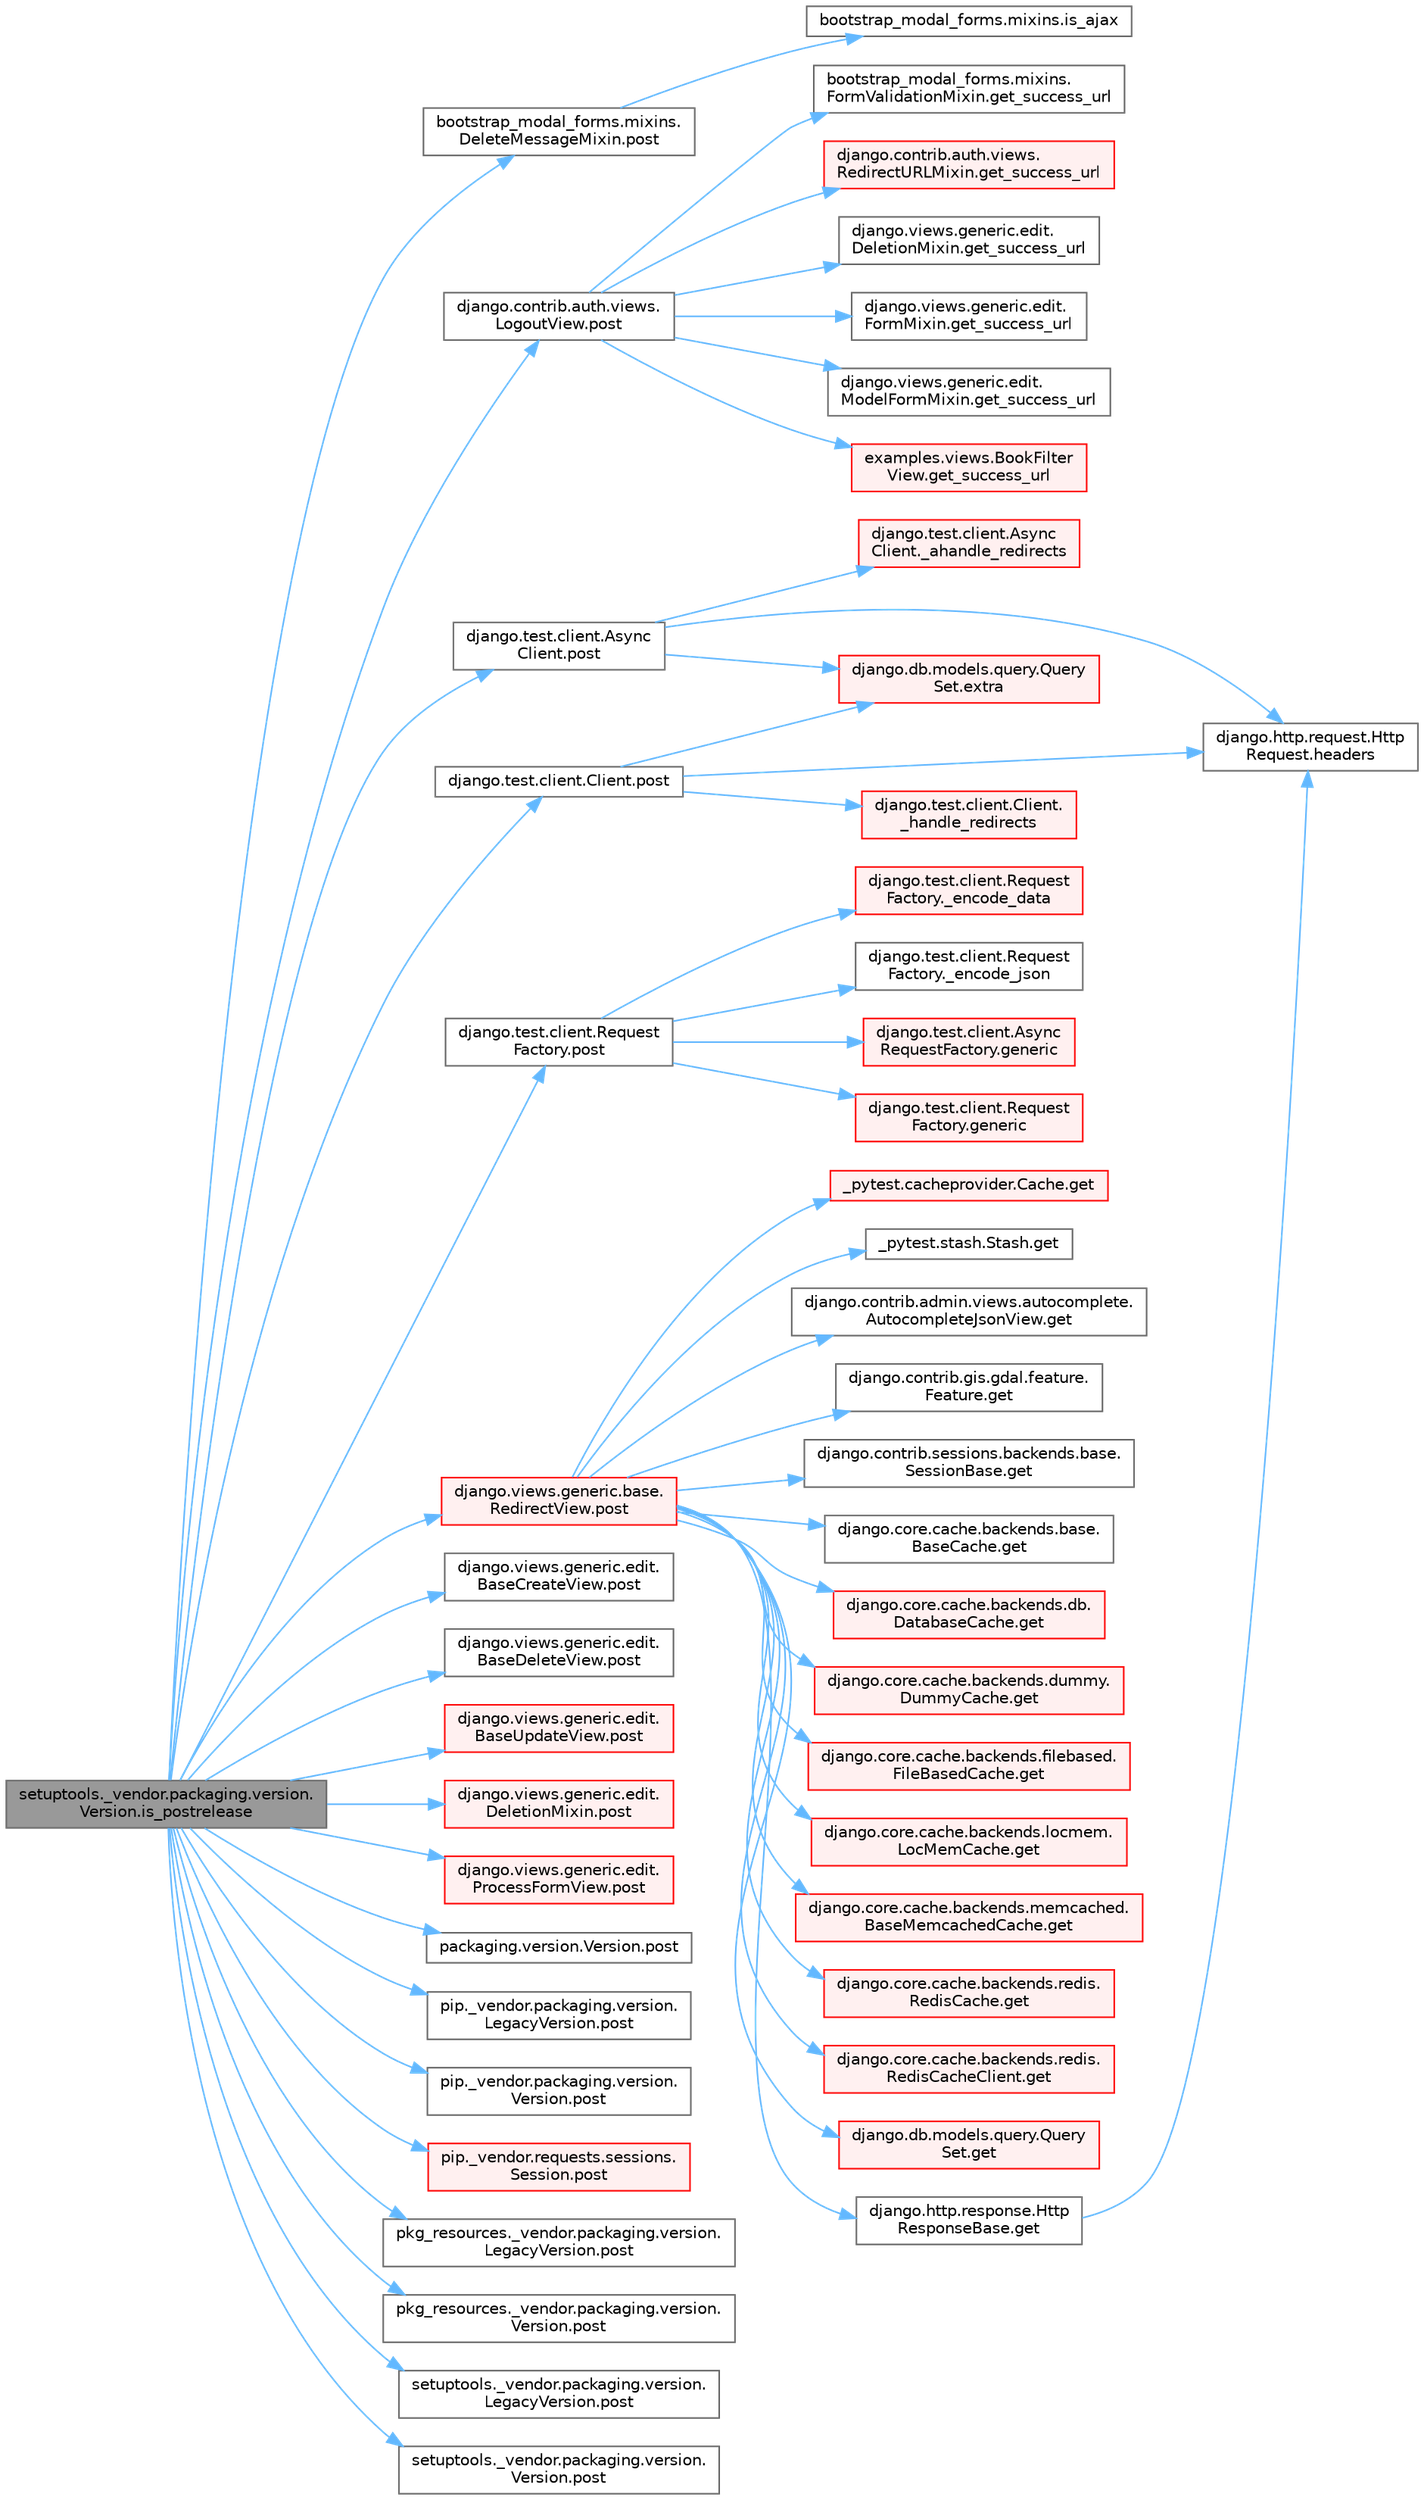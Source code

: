 digraph "setuptools._vendor.packaging.version.Version.is_postrelease"
{
 // LATEX_PDF_SIZE
  bgcolor="transparent";
  edge [fontname=Helvetica,fontsize=10,labelfontname=Helvetica,labelfontsize=10];
  node [fontname=Helvetica,fontsize=10,shape=box,height=0.2,width=0.4];
  rankdir="LR";
  Node1 [id="Node000001",label="setuptools._vendor.packaging.version.\lVersion.is_postrelease",height=0.2,width=0.4,color="gray40", fillcolor="grey60", style="filled", fontcolor="black",tooltip=" "];
  Node1 -> Node2 [id="edge1_Node000001_Node000002",color="steelblue1",style="solid",tooltip=" "];
  Node2 [id="Node000002",label="bootstrap_modal_forms.mixins.\lDeleteMessageMixin.post",height=0.2,width=0.4,color="grey40", fillcolor="white", style="filled",URL="$classbootstrap__modal__forms_1_1mixins_1_1_delete_message_mixin.html#a23430f474251a10815ad23e333795187",tooltip=" "];
  Node2 -> Node3 [id="edge2_Node000002_Node000003",color="steelblue1",style="solid",tooltip=" "];
  Node3 [id="Node000003",label="bootstrap_modal_forms.mixins.is_ajax",height=0.2,width=0.4,color="grey40", fillcolor="white", style="filled",URL="$namespacebootstrap__modal__forms_1_1mixins.html#afa3f0b5bfe74f2a68bebd83fa6b337c0",tooltip=" "];
  Node1 -> Node4 [id="edge3_Node000001_Node000004",color="steelblue1",style="solid",tooltip=" "];
  Node4 [id="Node000004",label="django.contrib.auth.views.\lLogoutView.post",height=0.2,width=0.4,color="grey40", fillcolor="white", style="filled",URL="$classdjango_1_1contrib_1_1auth_1_1views_1_1_logout_view.html#a69861180b4eb08ae727feea6aae19760",tooltip=" "];
  Node4 -> Node5 [id="edge4_Node000004_Node000005",color="steelblue1",style="solid",tooltip=" "];
  Node5 [id="Node000005",label="bootstrap_modal_forms.mixins.\lFormValidationMixin.get_success_url",height=0.2,width=0.4,color="grey40", fillcolor="white", style="filled",URL="$classbootstrap__modal__forms_1_1mixins_1_1_form_validation_mixin.html#aa553501c571b07d6bd1f89d7a9e26052",tooltip=" "];
  Node4 -> Node6 [id="edge5_Node000004_Node000006",color="steelblue1",style="solid",tooltip=" "];
  Node6 [id="Node000006",label="django.contrib.auth.views.\lRedirectURLMixin.get_success_url",height=0.2,width=0.4,color="red", fillcolor="#FFF0F0", style="filled",URL="$classdjango_1_1contrib_1_1auth_1_1views_1_1_redirect_u_r_l_mixin.html#af21808d30d7068d8601020fdbd90171c",tooltip=" "];
  Node4 -> Node4533 [id="edge6_Node000004_Node004533",color="steelblue1",style="solid",tooltip=" "];
  Node4533 [id="Node004533",label="django.views.generic.edit.\lDeletionMixin.get_success_url",height=0.2,width=0.4,color="grey40", fillcolor="white", style="filled",URL="$classdjango_1_1views_1_1generic_1_1edit_1_1_deletion_mixin.html#a37e6714e98b78cc3fe4be0c0efd380a9",tooltip=" "];
  Node4 -> Node4534 [id="edge7_Node000004_Node004534",color="steelblue1",style="solid",tooltip=" "];
  Node4534 [id="Node004534",label="django.views.generic.edit.\lFormMixin.get_success_url",height=0.2,width=0.4,color="grey40", fillcolor="white", style="filled",URL="$classdjango_1_1views_1_1generic_1_1edit_1_1_form_mixin.html#a7094b72047f7c8cce7fd58215f6d72ce",tooltip=" "];
  Node4 -> Node4535 [id="edge8_Node000004_Node004535",color="steelblue1",style="solid",tooltip=" "];
  Node4535 [id="Node004535",label="django.views.generic.edit.\lModelFormMixin.get_success_url",height=0.2,width=0.4,color="grey40", fillcolor="white", style="filled",URL="$classdjango_1_1views_1_1generic_1_1edit_1_1_model_form_mixin.html#ac6c51bfba32046e2c57838d76adc80f2",tooltip=" "];
  Node4 -> Node4536 [id="edge9_Node000004_Node004536",color="steelblue1",style="solid",tooltip=" "];
  Node4536 [id="Node004536",label="examples.views.BookFilter\lView.get_success_url",height=0.2,width=0.4,color="red", fillcolor="#FFF0F0", style="filled",URL="$classexamples_1_1views_1_1_book_filter_view.html#aa2850ac24b9acf2933ac3db160ee5a56",tooltip=" "];
  Node1 -> Node4537 [id="edge10_Node000001_Node004537",color="steelblue1",style="solid",tooltip=" "];
  Node4537 [id="Node004537",label="django.test.client.Async\lClient.post",height=0.2,width=0.4,color="grey40", fillcolor="white", style="filled",URL="$classdjango_1_1test_1_1client_1_1_async_client.html#a606087ed94f0f597ae0e2cf236ebe1a2",tooltip=" "];
  Node4537 -> Node1359 [id="edge11_Node004537_Node001359",color="steelblue1",style="solid",tooltip=" "];
  Node1359 [id="Node001359",label="django.test.client.Async\lClient._ahandle_redirects",height=0.2,width=0.4,color="red", fillcolor="#FFF0F0", style="filled",URL="$classdjango_1_1test_1_1client_1_1_async_client.html#a8740fe0dc39e7fe74e515be78449ee76",tooltip=" "];
  Node4537 -> Node1411 [id="edge12_Node004537_Node001411",color="steelblue1",style="solid",tooltip=" "];
  Node1411 [id="Node001411",label="django.db.models.query.Query\lSet.extra",height=0.2,width=0.4,color="red", fillcolor="#FFF0F0", style="filled",URL="$classdjango_1_1db_1_1models_1_1query_1_1_query_set.html#ae54983d1fa1ba41e84f20cea946cde79",tooltip=" "];
  Node4537 -> Node478 [id="edge13_Node004537_Node000478",color="steelblue1",style="solid",tooltip=" "];
  Node478 [id="Node000478",label="django.http.request.Http\lRequest.headers",height=0.2,width=0.4,color="grey40", fillcolor="white", style="filled",URL="$classdjango_1_1http_1_1request_1_1_http_request.html#a757d86c06e163aa94180817723ce1b9c",tooltip=" "];
  Node1 -> Node4538 [id="edge14_Node000001_Node004538",color="steelblue1",style="solid",tooltip=" "];
  Node4538 [id="Node004538",label="django.test.client.Client.post",height=0.2,width=0.4,color="grey40", fillcolor="white", style="filled",URL="$classdjango_1_1test_1_1client_1_1_client.html#a14732e435f6a02692b76783bae050e4b",tooltip=" "];
  Node4538 -> Node1413 [id="edge15_Node004538_Node001413",color="steelblue1",style="solid",tooltip=" "];
  Node1413 [id="Node001413",label="django.test.client.Client.\l_handle_redirects",height=0.2,width=0.4,color="red", fillcolor="#FFF0F0", style="filled",URL="$classdjango_1_1test_1_1client_1_1_client.html#a234b328f33c374ad181aa49c6515d469",tooltip=" "];
  Node4538 -> Node1411 [id="edge16_Node004538_Node001411",color="steelblue1",style="solid",tooltip=" "];
  Node4538 -> Node478 [id="edge17_Node004538_Node000478",color="steelblue1",style="solid",tooltip=" "];
  Node1 -> Node4539 [id="edge18_Node000001_Node004539",color="steelblue1",style="solid",tooltip=" "];
  Node4539 [id="Node004539",label="django.test.client.Request\lFactory.post",height=0.2,width=0.4,color="grey40", fillcolor="white", style="filled",URL="$classdjango_1_1test_1_1client_1_1_request_factory.html#af35080874419d551f6dc49fc3c992fae",tooltip=" "];
  Node4539 -> Node4540 [id="edge19_Node004539_Node004540",color="steelblue1",style="solid",tooltip=" "];
  Node4540 [id="Node004540",label="django.test.client.Request\lFactory._encode_data",height=0.2,width=0.4,color="red", fillcolor="#FFF0F0", style="filled",URL="$classdjango_1_1test_1_1client_1_1_request_factory.html#a33edfcee8130bcc1c0c4a8fca2b0f743",tooltip=" "];
  Node4539 -> Node3683 [id="edge20_Node004539_Node003683",color="steelblue1",style="solid",tooltip=" "];
  Node3683 [id="Node003683",label="django.test.client.Request\lFactory._encode_json",height=0.2,width=0.4,color="grey40", fillcolor="white", style="filled",URL="$classdjango_1_1test_1_1client_1_1_request_factory.html#a9777137714cd886cc1039022bda5db01",tooltip=" "];
  Node4539 -> Node1415 [id="edge21_Node004539_Node001415",color="steelblue1",style="solid",tooltip=" "];
  Node1415 [id="Node001415",label="django.test.client.Async\lRequestFactory.generic",height=0.2,width=0.4,color="red", fillcolor="#FFF0F0", style="filled",URL="$classdjango_1_1test_1_1client_1_1_async_request_factory.html#a470d6888694e77c09bd7d8bf6d588233",tooltip=" "];
  Node4539 -> Node1417 [id="edge22_Node004539_Node001417",color="steelblue1",style="solid",tooltip=" "];
  Node1417 [id="Node001417",label="django.test.client.Request\lFactory.generic",height=0.2,width=0.4,color="red", fillcolor="#FFF0F0", style="filled",URL="$classdjango_1_1test_1_1client_1_1_request_factory.html#a24740fe264de91d8c4c1205c9172206d",tooltip=" "];
  Node1 -> Node4543 [id="edge23_Node000001_Node004543",color="steelblue1",style="solid",tooltip=" "];
  Node4543 [id="Node004543",label="django.views.generic.base.\lRedirectView.post",height=0.2,width=0.4,color="red", fillcolor="#FFF0F0", style="filled",URL="$classdjango_1_1views_1_1generic_1_1base_1_1_redirect_view.html#a20f1374a926b81c739ea2672fbe38552",tooltip=" "];
  Node4543 -> Node1362 [id="edge24_Node004543_Node001362",color="steelblue1",style="solid",tooltip=" "];
  Node1362 [id="Node001362",label="_pytest.cacheprovider.Cache.get",height=0.2,width=0.4,color="red", fillcolor="#FFF0F0", style="filled",URL="$class__pytest_1_1cacheprovider_1_1_cache.html#a752b42a7c4034371bcd23244b1862148",tooltip=" "];
  Node4543 -> Node1363 [id="edge25_Node004543_Node001363",color="steelblue1",style="solid",tooltip=" "];
  Node1363 [id="Node001363",label="_pytest.stash.Stash.get",height=0.2,width=0.4,color="grey40", fillcolor="white", style="filled",URL="$class__pytest_1_1stash_1_1_stash.html#a7fec5e28d31d41b05838c98ac277c8c5",tooltip=" "];
  Node4543 -> Node1364 [id="edge26_Node004543_Node001364",color="steelblue1",style="solid",tooltip=" "];
  Node1364 [id="Node001364",label="django.contrib.admin.views.autocomplete.\lAutocompleteJsonView.get",height=0.2,width=0.4,color="grey40", fillcolor="white", style="filled",URL="$classdjango_1_1contrib_1_1admin_1_1views_1_1autocomplete_1_1_autocomplete_json_view.html#a34a861d7d91bddbce574ab88c184895e",tooltip=" "];
  Node4543 -> Node1365 [id="edge27_Node004543_Node001365",color="steelblue1",style="solid",tooltip=" "];
  Node1365 [id="Node001365",label="django.contrib.gis.gdal.feature.\lFeature.get",height=0.2,width=0.4,color="grey40", fillcolor="white", style="filled",URL="$classdjango_1_1contrib_1_1gis_1_1gdal_1_1feature_1_1_feature.html#a21986d93135566e82dd6f57de5e37038",tooltip=" "];
  Node4543 -> Node1366 [id="edge28_Node004543_Node001366",color="steelblue1",style="solid",tooltip=" "];
  Node1366 [id="Node001366",label="django.contrib.sessions.backends.base.\lSessionBase.get",height=0.2,width=0.4,color="grey40", fillcolor="white", style="filled",URL="$classdjango_1_1contrib_1_1sessions_1_1backends_1_1base_1_1_session_base.html#a7d41576dd78ee0cae19d35e409a0dac4",tooltip=" "];
  Node4543 -> Node1367 [id="edge29_Node004543_Node001367",color="steelblue1",style="solid",tooltip=" "];
  Node1367 [id="Node001367",label="django.core.cache.backends.base.\lBaseCache.get",height=0.2,width=0.4,color="grey40", fillcolor="white", style="filled",URL="$classdjango_1_1core_1_1cache_1_1backends_1_1base_1_1_base_cache.html#a670decaea5fb02f8e13f62c4a8d3b691",tooltip=" "];
  Node4543 -> Node1368 [id="edge30_Node004543_Node001368",color="steelblue1",style="solid",tooltip=" "];
  Node1368 [id="Node001368",label="django.core.cache.backends.db.\lDatabaseCache.get",height=0.2,width=0.4,color="red", fillcolor="#FFF0F0", style="filled",URL="$classdjango_1_1core_1_1cache_1_1backends_1_1db_1_1_database_cache.html#ab7c8bab4308c7ceac722a940914fedf1",tooltip=" "];
  Node4543 -> Node1370 [id="edge31_Node004543_Node001370",color="steelblue1",style="solid",tooltip=" "];
  Node1370 [id="Node001370",label="django.core.cache.backends.dummy.\lDummyCache.get",height=0.2,width=0.4,color="red", fillcolor="#FFF0F0", style="filled",URL="$classdjango_1_1core_1_1cache_1_1backends_1_1dummy_1_1_dummy_cache.html#a91db0f78eeef15ccb77c8c518e12de81",tooltip=" "];
  Node4543 -> Node1371 [id="edge32_Node004543_Node001371",color="steelblue1",style="solid",tooltip=" "];
  Node1371 [id="Node001371",label="django.core.cache.backends.filebased.\lFileBasedCache.get",height=0.2,width=0.4,color="red", fillcolor="#FFF0F0", style="filled",URL="$classdjango_1_1core_1_1cache_1_1backends_1_1filebased_1_1_file_based_cache.html#a81478fa25dd545d6e223f4e3d6760646",tooltip=" "];
  Node4543 -> Node1374 [id="edge33_Node004543_Node001374",color="steelblue1",style="solid",tooltip=" "];
  Node1374 [id="Node001374",label="django.core.cache.backends.locmem.\lLocMemCache.get",height=0.2,width=0.4,color="red", fillcolor="#FFF0F0", style="filled",URL="$classdjango_1_1core_1_1cache_1_1backends_1_1locmem_1_1_loc_mem_cache.html#aeb7aff9d132188d4b106f42045eaf803",tooltip=" "];
  Node4543 -> Node1376 [id="edge34_Node004543_Node001376",color="steelblue1",style="solid",tooltip=" "];
  Node1376 [id="Node001376",label="django.core.cache.backends.memcached.\lBaseMemcachedCache.get",height=0.2,width=0.4,color="red", fillcolor="#FFF0F0", style="filled",URL="$classdjango_1_1core_1_1cache_1_1backends_1_1memcached_1_1_base_memcached_cache.html#ad5e6be20ce407cf4548603d3b413c56e",tooltip=" "];
  Node4543 -> Node1377 [id="edge35_Node004543_Node001377",color="steelblue1",style="solid",tooltip=" "];
  Node1377 [id="Node001377",label="django.core.cache.backends.redis.\lRedisCache.get",height=0.2,width=0.4,color="red", fillcolor="#FFF0F0", style="filled",URL="$classdjango_1_1core_1_1cache_1_1backends_1_1redis_1_1_redis_cache.html#ac5ae812bc82909854e7658e31c37fdcb",tooltip=" "];
  Node4543 -> Node1378 [id="edge36_Node004543_Node001378",color="steelblue1",style="solid",tooltip=" "];
  Node1378 [id="Node001378",label="django.core.cache.backends.redis.\lRedisCacheClient.get",height=0.2,width=0.4,color="red", fillcolor="#FFF0F0", style="filled",URL="$classdjango_1_1core_1_1cache_1_1backends_1_1redis_1_1_redis_cache_client.html#aa437370e2a6efba9f9cdf9beb76611ea",tooltip=" "];
  Node4543 -> Node1382 [id="edge37_Node004543_Node001382",color="steelblue1",style="solid",tooltip=" "];
  Node1382 [id="Node001382",label="django.db.models.query.Query\lSet.get",height=0.2,width=0.4,color="red", fillcolor="#FFF0F0", style="filled",URL="$classdjango_1_1db_1_1models_1_1query_1_1_query_set.html#afe9afa909843984d4fa4c2555f0f1310",tooltip=" "];
  Node4543 -> Node1407 [id="edge38_Node004543_Node001407",color="steelblue1",style="solid",tooltip=" "];
  Node1407 [id="Node001407",label="django.http.response.Http\lResponseBase.get",height=0.2,width=0.4,color="grey40", fillcolor="white", style="filled",URL="$classdjango_1_1http_1_1response_1_1_http_response_base.html#ae2baff89ce088ff5c75d643fbbe62a1d",tooltip=" "];
  Node1407 -> Node478 [id="edge39_Node001407_Node000478",color="steelblue1",style="solid",tooltip=" "];
  Node1 -> Node4544 [id="edge40_Node000001_Node004544",color="steelblue1",style="solid",tooltip=" "];
  Node4544 [id="Node004544",label="django.views.generic.edit.\lBaseCreateView.post",height=0.2,width=0.4,color="grey40", fillcolor="white", style="filled",URL="$classdjango_1_1views_1_1generic_1_1edit_1_1_base_create_view.html#aeb3524689453e85cda1a44cdd8c5590f",tooltip=" "];
  Node1 -> Node4545 [id="edge41_Node000001_Node004545",color="steelblue1",style="solid",tooltip=" "];
  Node4545 [id="Node004545",label="django.views.generic.edit.\lBaseDeleteView.post",height=0.2,width=0.4,color="grey40", fillcolor="white", style="filled",URL="$classdjango_1_1views_1_1generic_1_1edit_1_1_base_delete_view.html#ad00518ff8accfdb970eafe5badb64a77",tooltip=" "];
  Node1 -> Node4546 [id="edge42_Node000001_Node004546",color="steelblue1",style="solid",tooltip=" "];
  Node4546 [id="Node004546",label="django.views.generic.edit.\lBaseUpdateView.post",height=0.2,width=0.4,color="red", fillcolor="#FFF0F0", style="filled",URL="$classdjango_1_1views_1_1generic_1_1edit_1_1_base_update_view.html#abb9e5510c9d5b54425f0874940f45d73",tooltip=" "];
  Node1 -> Node4564 [id="edge43_Node000001_Node004564",color="steelblue1",style="solid",tooltip=" "];
  Node4564 [id="Node004564",label="django.views.generic.edit.\lDeletionMixin.post",height=0.2,width=0.4,color="red", fillcolor="#FFF0F0", style="filled",URL="$classdjango_1_1views_1_1generic_1_1edit_1_1_deletion_mixin.html#a93358facc5cc6e84423e8471745b2a68",tooltip=" "];
  Node1 -> Node4565 [id="edge44_Node000001_Node004565",color="steelblue1",style="solid",tooltip=" "];
  Node4565 [id="Node004565",label="django.views.generic.edit.\lProcessFormView.post",height=0.2,width=0.4,color="red", fillcolor="#FFF0F0", style="filled",URL="$classdjango_1_1views_1_1generic_1_1edit_1_1_process_form_view.html#a6cf9ff8c9dd22e940a921672ddd1fa0e",tooltip=" "];
  Node1 -> Node4580 [id="edge45_Node000001_Node004580",color="steelblue1",style="solid",tooltip=" "];
  Node4580 [id="Node004580",label="packaging.version.Version.post",height=0.2,width=0.4,color="grey40", fillcolor="white", style="filled",URL="$classpackaging_1_1version_1_1_version.html#ad9f7f7e87e09f247e2ce2801c553df12",tooltip=" "];
  Node1 -> Node4581 [id="edge46_Node000001_Node004581",color="steelblue1",style="solid",tooltip=" "];
  Node4581 [id="Node004581",label="pip._vendor.packaging.version.\lLegacyVersion.post",height=0.2,width=0.4,color="grey40", fillcolor="white", style="filled",URL="$classpip_1_1__vendor_1_1packaging_1_1version_1_1_legacy_version.html#a7a7bcad88b5513910353a41e913e86f4",tooltip=" "];
  Node1 -> Node4582 [id="edge47_Node000001_Node004582",color="steelblue1",style="solid",tooltip=" "];
  Node4582 [id="Node004582",label="pip._vendor.packaging.version.\lVersion.post",height=0.2,width=0.4,color="grey40", fillcolor="white", style="filled",URL="$classpip_1_1__vendor_1_1packaging_1_1version_1_1_version.html#a875da6247b0810bf53d8fe7417fa5cdb",tooltip=" "];
  Node1 -> Node4583 [id="edge48_Node000001_Node004583",color="steelblue1",style="solid",tooltip=" "];
  Node4583 [id="Node004583",label="pip._vendor.requests.sessions.\lSession.post",height=0.2,width=0.4,color="red", fillcolor="#FFF0F0", style="filled",URL="$classpip_1_1__vendor_1_1requests_1_1sessions_1_1_session.html#ac320b1d8541586ee86825a1ed9aad7c6",tooltip=" "];
  Node1 -> Node4584 [id="edge49_Node000001_Node004584",color="steelblue1",style="solid",tooltip=" "];
  Node4584 [id="Node004584",label="pkg_resources._vendor.packaging.version.\lLegacyVersion.post",height=0.2,width=0.4,color="grey40", fillcolor="white", style="filled",URL="$classpkg__resources_1_1__vendor_1_1packaging_1_1version_1_1_legacy_version.html#a8e443553ee0abc91c8a0076d4afab68e",tooltip=" "];
  Node1 -> Node4585 [id="edge50_Node000001_Node004585",color="steelblue1",style="solid",tooltip=" "];
  Node4585 [id="Node004585",label="pkg_resources._vendor.packaging.version.\lVersion.post",height=0.2,width=0.4,color="grey40", fillcolor="white", style="filled",URL="$classpkg__resources_1_1__vendor_1_1packaging_1_1version_1_1_version.html#a47c3981d9826eb589cc883a6776c2ac7",tooltip=" "];
  Node1 -> Node4586 [id="edge51_Node000001_Node004586",color="steelblue1",style="solid",tooltip=" "];
  Node4586 [id="Node004586",label="setuptools._vendor.packaging.version.\lLegacyVersion.post",height=0.2,width=0.4,color="grey40", fillcolor="white", style="filled",URL="$classsetuptools_1_1__vendor_1_1packaging_1_1version_1_1_legacy_version.html#a82c2c2cd1425d32b506ea86e3c4230d3",tooltip=" "];
  Node1 -> Node4587 [id="edge52_Node000001_Node004587",color="steelblue1",style="solid",tooltip=" "];
  Node4587 [id="Node004587",label="setuptools._vendor.packaging.version.\lVersion.post",height=0.2,width=0.4,color="grey40", fillcolor="white", style="filled",URL="$classsetuptools_1_1__vendor_1_1packaging_1_1version_1_1_version.html#a1a7fe2cfb1c9fb6572e32fa3cb6bd695",tooltip=" "];
}
